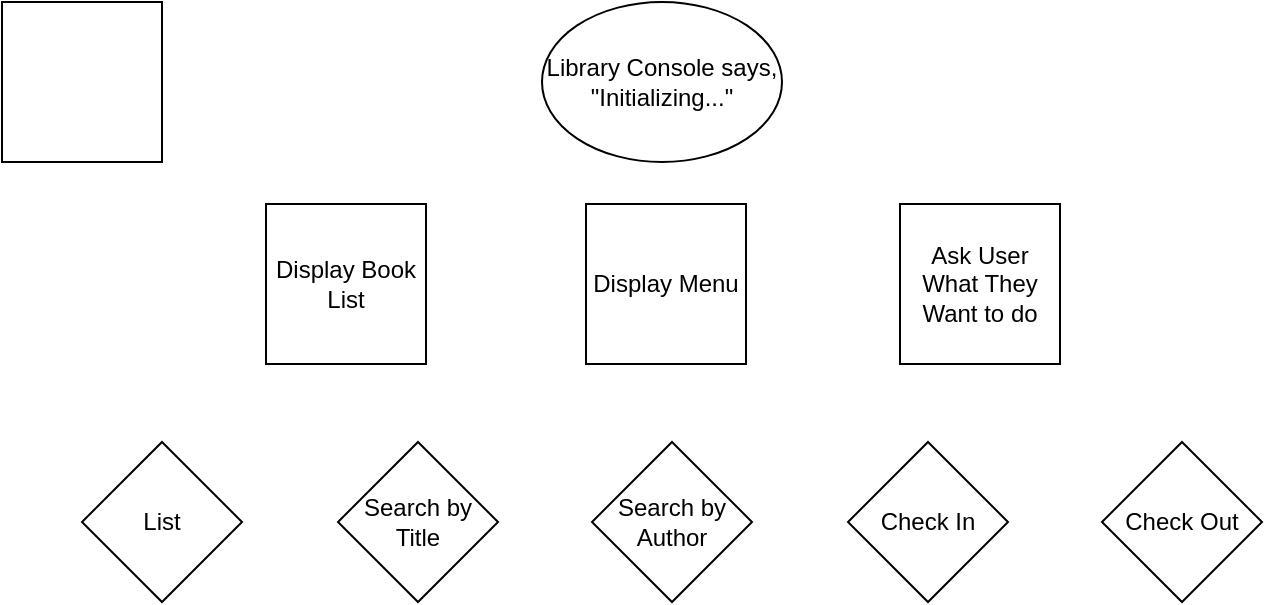 <mxfile version="20.3.0" type="device"><diagram id="C5RBs43oDa-KdzZeNtuy" name="Page-1"><mxGraphModel dx="743" dy="549" grid="1" gridSize="10" guides="1" tooltips="1" connect="1" arrows="1" fold="1" page="1" pageScale="1" pageWidth="850" pageHeight="1400" math="0" shadow="0"><root><mxCell id="WIyWlLk6GJQsqaUBKTNV-0"/><mxCell id="WIyWlLk6GJQsqaUBKTNV-1" parent="WIyWlLk6GJQsqaUBKTNV-0"/><mxCell id="hEX3qGGYaDyMJ2Xsl1ko-3" value="Library Console says, &quot;Initializing...&quot;" style="ellipse;whiteSpace=wrap;html=1;" vertex="1" parent="WIyWlLk6GJQsqaUBKTNV-1"><mxGeometry x="320" y="10" width="120" height="80" as="geometry"/></mxCell><mxCell id="hEX3qGGYaDyMJ2Xsl1ko-4" value="Ask User What They Want to do" style="whiteSpace=wrap;html=1;aspect=fixed;" vertex="1" parent="WIyWlLk6GJQsqaUBKTNV-1"><mxGeometry x="499" y="111" width="80" height="80" as="geometry"/></mxCell><mxCell id="hEX3qGGYaDyMJ2Xsl1ko-5" value="" style="whiteSpace=wrap;html=1;aspect=fixed;" vertex="1" parent="WIyWlLk6GJQsqaUBKTNV-1"><mxGeometry x="50" y="10" width="80" height="80" as="geometry"/></mxCell><mxCell id="hEX3qGGYaDyMJ2Xsl1ko-6" value="Display Menu" style="whiteSpace=wrap;html=1;aspect=fixed;" vertex="1" parent="WIyWlLk6GJQsqaUBKTNV-1"><mxGeometry x="342" y="111" width="80" height="80" as="geometry"/></mxCell><mxCell id="hEX3qGGYaDyMJ2Xsl1ko-7" value="Display Book List" style="whiteSpace=wrap;html=1;aspect=fixed;" vertex="1" parent="WIyWlLk6GJQsqaUBKTNV-1"><mxGeometry x="182" y="111" width="80" height="80" as="geometry"/></mxCell><mxCell id="hEX3qGGYaDyMJ2Xsl1ko-8" value="Search by Author" style="rhombus;whiteSpace=wrap;html=1;" vertex="1" parent="WIyWlLk6GJQsqaUBKTNV-1"><mxGeometry x="345" y="230" width="80" height="80" as="geometry"/></mxCell><mxCell id="hEX3qGGYaDyMJ2Xsl1ko-9" value="Check In" style="rhombus;whiteSpace=wrap;html=1;" vertex="1" parent="WIyWlLk6GJQsqaUBKTNV-1"><mxGeometry x="473" y="230" width="80" height="80" as="geometry"/></mxCell><mxCell id="hEX3qGGYaDyMJ2Xsl1ko-10" value="Search by Title" style="rhombus;whiteSpace=wrap;html=1;" vertex="1" parent="WIyWlLk6GJQsqaUBKTNV-1"><mxGeometry x="218" y="230" width="80" height="80" as="geometry"/></mxCell><mxCell id="hEX3qGGYaDyMJ2Xsl1ko-11" value="Check Out" style="rhombus;whiteSpace=wrap;html=1;" vertex="1" parent="WIyWlLk6GJQsqaUBKTNV-1"><mxGeometry x="600" y="230" width="80" height="80" as="geometry"/></mxCell><mxCell id="hEX3qGGYaDyMJ2Xsl1ko-12" value="List" style="rhombus;whiteSpace=wrap;html=1;" vertex="1" parent="WIyWlLk6GJQsqaUBKTNV-1"><mxGeometry x="90" y="230" width="80" height="80" as="geometry"/></mxCell></root></mxGraphModel></diagram></mxfile>